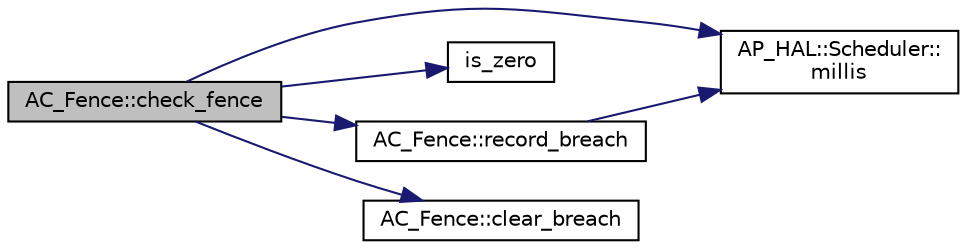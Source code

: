 digraph "AC_Fence::check_fence"
{
 // INTERACTIVE_SVG=YES
  edge [fontname="Helvetica",fontsize="10",labelfontname="Helvetica",labelfontsize="10"];
  node [fontname="Helvetica",fontsize="10",shape=record];
  rankdir="LR";
  Node1 [label="AC_Fence::check_fence",height=0.2,width=0.4,color="black", fillcolor="grey75", style="filled" fontcolor="black"];
  Node1 -> Node2 [color="midnightblue",fontsize="10",style="solid",fontname="Helvetica"];
  Node2 [label="AP_HAL::Scheduler::\lmillis",height=0.2,width=0.4,color="black", fillcolor="white", style="filled",URL="$classAP__HAL_1_1Scheduler.html#a26b68339fc68a562d8d3a1238d0ec8c1"];
  Node1 -> Node3 [color="midnightblue",fontsize="10",style="solid",fontname="Helvetica"];
  Node3 [label="is_zero",height=0.2,width=0.4,color="black", fillcolor="white", style="filled",URL="$AP__Math_8h.html#a108b79eeb35c5d58f324458ec9e1e9f2"];
  Node1 -> Node4 [color="midnightblue",fontsize="10",style="solid",fontname="Helvetica"];
  Node4 [label="AC_Fence::record_breach",height=0.2,width=0.4,color="black", fillcolor="white", style="filled",URL="$classAC__Fence.html#a501071ae142ab3cf07ffa27b5e926d76",tooltip="record_breach - update breach bitmask, time and count "];
  Node4 -> Node2 [color="midnightblue",fontsize="10",style="solid",fontname="Helvetica"];
  Node1 -> Node5 [color="midnightblue",fontsize="10",style="solid",fontname="Helvetica"];
  Node5 [label="AC_Fence::clear_breach",height=0.2,width=0.4,color="black", fillcolor="white", style="filled",URL="$classAC__Fence.html#abffb87707643347f6bde6a085f5fec2a",tooltip="clear_breach - update breach bitmask, time and count "];
}
